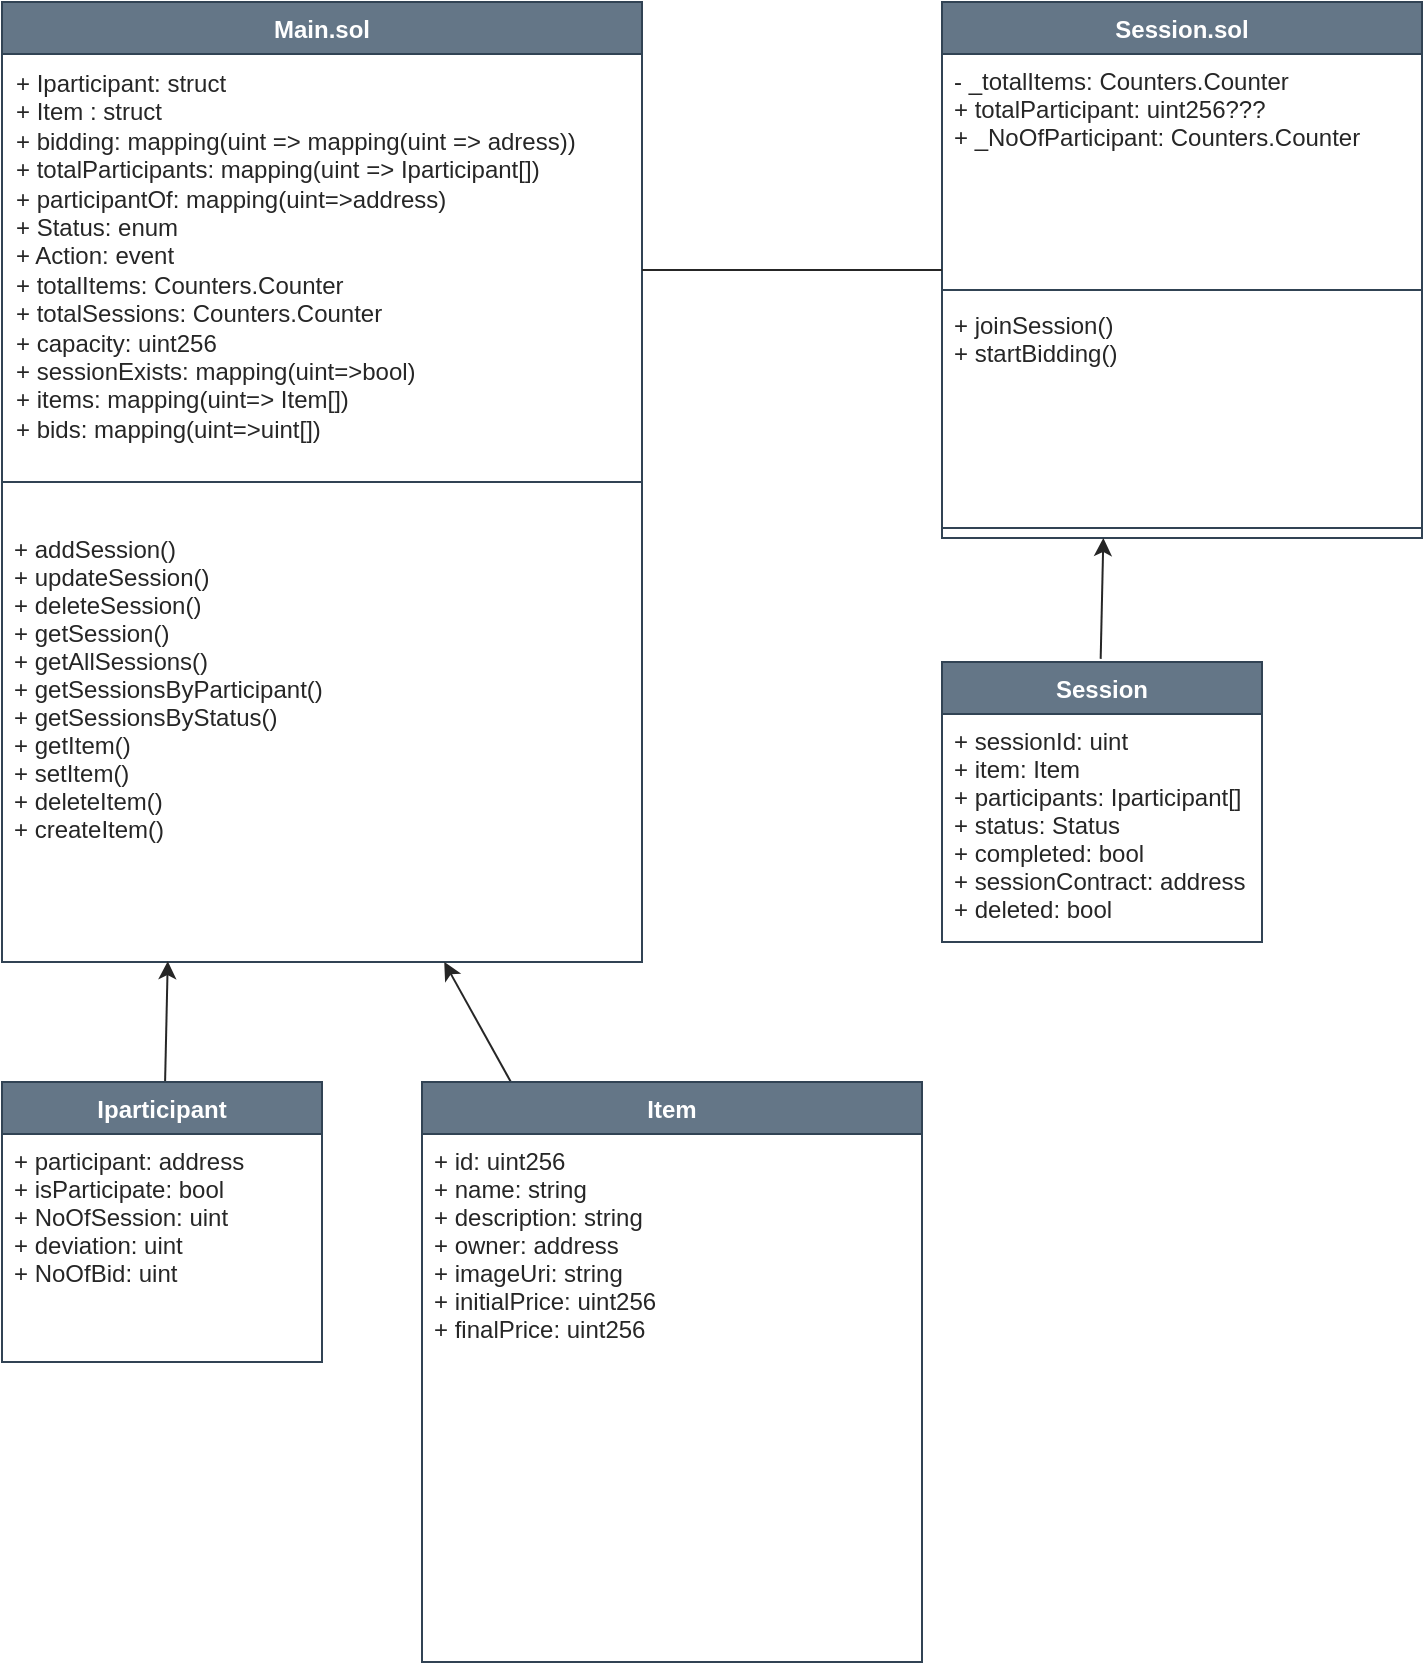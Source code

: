 <mxfile>
    <diagram id="pFDsl6pfXQEPD277YcHR" name="Page-1">
        <mxGraphModel dx="1373" dy="802" grid="1" gridSize="10" guides="1" tooltips="1" connect="1" arrows="1" fold="1" page="1" pageScale="1" pageWidth="850" pageHeight="1100" background="#ffffff" math="0" shadow="0">
            <root>
                <mxCell id="0"/>
                <mxCell id="1" parent="0"/>
                <mxCell id="2" value="Main.sol" style="swimlane;fontStyle=1;align=center;verticalAlign=top;childLayout=stackLayout;horizontal=1;startSize=26;horizontalStack=0;resizeParent=1;resizeParentMax=0;resizeLast=0;collapsible=1;marginBottom=0;fillColor=#647687;strokeColor=#314354;fontColor=#FFFFFF;" parent="1" vertex="1">
                    <mxGeometry x="40" y="40" width="320" height="480" as="geometry">
                        <mxRectangle x="30" y="90" width="100" height="30" as="alternateBounds"/>
                    </mxGeometry>
                </mxCell>
                <mxCell id="3" value="+ Iparticipant: struct&lt;br&gt;+ Item : struct&lt;br&gt;+ bidding: mapping(uint =&amp;gt; mapping(uint =&amp;gt; adress))&lt;br&gt;+ totalParticipants: mapping(uint =&amp;gt; Iparticipant[])&lt;br&gt;+ participantOf: mapping(uint=&amp;gt;address)&lt;br&gt;+ Status: enum&lt;br&gt;+ Action: event&lt;br&gt;+ totalItems: Counters.Counter&lt;br&gt;+ totalSessions: Counters.Counter&lt;br&gt;+ capacity: uint256&lt;br&gt;+ sessionExists: mapping(uint=&amp;gt;bool)&lt;br&gt;+ items: mapping(uint=&amp;gt; Item[])&lt;br&gt;+ bids: mapping(uint=&amp;gt;uint[])" style="text;strokeColor=none;fillColor=none;align=left;verticalAlign=top;spacingLeft=4;spacingRight=4;overflow=hidden;rotatable=0;points=[[0,0.5],[1,0.5]];portConstraint=eastwest;fontColor=#262626;spacing=3;spacingTop=0;html=1;" parent="2" vertex="1">
                    <mxGeometry y="26" width="320" height="194" as="geometry"/>
                </mxCell>
                <mxCell id="4" value="" style="line;strokeWidth=1;fillColor=none;align=left;verticalAlign=middle;spacingTop=-1;spacingLeft=3;spacingRight=3;rotatable=0;labelPosition=right;points=[];portConstraint=eastwest;strokeColor=inherit;" parent="2" vertex="1">
                    <mxGeometry y="220" width="320" height="40" as="geometry"/>
                </mxCell>
                <mxCell id="5" value="+ addSession()&#10;+ updateSession()&#10;+ deleteSession()&#10;+ getSession()&#10;+ getAllSessions()&#10;+ getSessionsByParticipant()&#10;+ getSessionsByStatus()&#10;+ getItem()&#10;+ setItem()&#10;+ deleteItem()&#10;+ createItem()&#10;" style="text;strokeColor=none;fillColor=none;align=left;verticalAlign=top;spacingLeft=4;spacingRight=4;overflow=hidden;rotatable=0;points=[[0,0.5],[1,0.5]];portConstraint=eastwest;fontColor=#262626;" parent="2" vertex="1">
                    <mxGeometry y="260" width="320" height="220" as="geometry"/>
                </mxCell>
                <mxCell id="19" style="edgeStyle=none;html=1;entryX=0.259;entryY=0.998;entryDx=0;entryDy=0;entryPerimeter=0;fontColor=#262626;strokeColor=#262626;" parent="1" source="7" target="5" edge="1">
                    <mxGeometry relative="1" as="geometry"/>
                </mxCell>
                <mxCell id="7" value="Iparticipant" style="swimlane;fontStyle=1;align=center;verticalAlign=top;childLayout=stackLayout;horizontal=1;startSize=26;horizontalStack=0;resizeParent=1;resizeParentMax=0;resizeLast=0;collapsible=1;marginBottom=0;fillColor=#647687;strokeColor=#314354;fontColor=#FFFFFF;" parent="1" vertex="1">
                    <mxGeometry x="40" y="580" width="160" height="140" as="geometry">
                        <mxRectangle x="30" y="90" width="100" height="30" as="alternateBounds"/>
                    </mxGeometry>
                </mxCell>
                <mxCell id="8" value="+ participant: address&#10;+ isParticipate: bool&#10;+ NoOfSession: uint&#10;+ deviation: uint&#10;+ NoOfBid: uint" style="text;strokeColor=none;fillColor=none;align=left;verticalAlign=top;spacingLeft=4;spacingRight=4;overflow=hidden;rotatable=0;points=[[0,0.5],[1,0.5]];portConstraint=eastwest;fontColor=#262626;" parent="7" vertex="1">
                    <mxGeometry y="26" width="160" height="114" as="geometry"/>
                </mxCell>
                <mxCell id="20" style="edgeStyle=none;html=1;fontColor=#262626;strokeColor=#262626;" parent="1" source="12" target="5" edge="1">
                    <mxGeometry relative="1" as="geometry"/>
                </mxCell>
                <mxCell id="12" value="Item" style="swimlane;fontStyle=1;align=center;verticalAlign=top;childLayout=stackLayout;horizontal=1;startSize=26;horizontalStack=0;resizeParent=1;resizeParentMax=0;resizeLast=0;collapsible=1;marginBottom=0;fillColor=#647687;strokeColor=#314354;fontColor=#FFFFFF;" parent="1" vertex="1">
                    <mxGeometry x="250" y="580" width="250" height="290" as="geometry">
                        <mxRectangle x="30" y="90" width="100" height="30" as="alternateBounds"/>
                    </mxGeometry>
                </mxCell>
                <mxCell id="13" value="+ id: uint256&#10;+ name: string&#10;+ description: string&#10;+ owner: address&#10;+ imageUri: string&#10;+ initialPrice: uint256&#10;+ finalPrice: uint256&#10;&#10;" style="text;strokeColor=none;fillColor=none;align=left;verticalAlign=top;spacingLeft=4;spacingRight=4;overflow=hidden;rotatable=0;points=[[0,0.5],[1,0.5]];portConstraint=eastwest;fontColor=#262626;" parent="12" vertex="1">
                    <mxGeometry y="26" width="250" height="264" as="geometry"/>
                </mxCell>
                <mxCell id="14" value="Session.sol" style="swimlane;fontStyle=1;align=center;verticalAlign=top;childLayout=stackLayout;horizontal=1;startSize=26;horizontalStack=0;resizeParent=1;resizeParentMax=0;resizeLast=0;collapsible=1;marginBottom=0;fillColor=#647687;strokeColor=#314354;fontColor=#FFFFFF;" parent="1" vertex="1">
                    <mxGeometry x="510" y="40" width="240" height="268" as="geometry">
                        <mxRectangle x="30" y="90" width="100" height="30" as="alternateBounds"/>
                    </mxGeometry>
                </mxCell>
                <mxCell id="15" value="- _totalItems: Counters.Counter&#10;+ totalParticipant: uint256???&#10;+ _NoOfParticipant: Counters.Counter&#10;" style="text;strokeColor=none;fillColor=none;align=left;verticalAlign=top;spacingLeft=4;spacingRight=4;overflow=hidden;rotatable=0;points=[[0,0.5],[1,0.5]];portConstraint=eastwest;fontColor=#262626;" parent="14" vertex="1">
                    <mxGeometry y="26" width="240" height="114" as="geometry"/>
                </mxCell>
                <mxCell id="18" value="" style="line;strokeWidth=1;fillColor=default;align=left;verticalAlign=middle;spacingTop=-1;spacingLeft=3;spacingRight=3;rotatable=0;labelPosition=right;points=[];portConstraint=eastwest;strokeColor=inherit;fontColor=#262626;html=1;" parent="14" vertex="1">
                    <mxGeometry y="140" width="240" height="8" as="geometry"/>
                </mxCell>
                <mxCell id="17" value="+ joinSession()&#10;+ startBidding()&#10;" style="text;strokeColor=none;fillColor=none;align=left;verticalAlign=top;spacingLeft=4;spacingRight=4;overflow=hidden;rotatable=0;points=[[0,0.5],[1,0.5]];portConstraint=eastwest;fontColor=#262626;" parent="14" vertex="1">
                    <mxGeometry y="148" width="240" height="110" as="geometry"/>
                </mxCell>
                <mxCell id="16" value="" style="line;strokeWidth=1;fillColor=none;align=left;verticalAlign=middle;spacingTop=-1;spacingLeft=3;spacingRight=3;rotatable=0;labelPosition=right;points=[];portConstraint=eastwest;strokeColor=inherit;" parent="14" vertex="1">
                    <mxGeometry y="258" width="240" height="10" as="geometry"/>
                </mxCell>
                <mxCell id="21" value="" style="line;strokeWidth=1;align=left;verticalAlign=middle;spacingTop=-1;spacingLeft=3;spacingRight=3;rotatable=0;labelPosition=right;points=[];portConstraint=eastwest;html=1;fillColor=#262626;strokeColor=#262626;" parent="1" vertex="1">
                    <mxGeometry x="360" y="170" width="150" height="8" as="geometry"/>
                </mxCell>
                <mxCell id="22" value="Session" style="swimlane;fontStyle=1;align=center;verticalAlign=top;childLayout=stackLayout;horizontal=1;startSize=26;horizontalStack=0;resizeParent=1;resizeParentMax=0;resizeLast=0;collapsible=1;marginBottom=0;fillColor=#647687;strokeColor=#314354;fontColor=#FFFFFF;" parent="1" vertex="1">
                    <mxGeometry x="510" y="370" width="160" height="140" as="geometry">
                        <mxRectangle x="30" y="90" width="100" height="30" as="alternateBounds"/>
                    </mxGeometry>
                </mxCell>
                <mxCell id="23" value="+ sessionId: uint&#10;+ item: Item&#10;+ participants: Iparticipant[]&#10;+ status: Status&#10;+ completed: bool&#10;+ sessionContract: address&#10;+ deleted: bool" style="text;strokeColor=none;fillColor=none;align=left;verticalAlign=top;spacingLeft=4;spacingRight=4;overflow=hidden;rotatable=0;points=[[0,0.5],[1,0.5]];portConstraint=eastwest;fontColor=#262626;" parent="22" vertex="1">
                    <mxGeometry y="26" width="160" height="114" as="geometry"/>
                </mxCell>
                <mxCell id="24" style="edgeStyle=none;html=1;entryX=0.259;entryY=0.998;entryDx=0;entryDy=0;entryPerimeter=0;fontColor=#262626;strokeColor=#262626;" parent="1" edge="1">
                    <mxGeometry relative="1" as="geometry">
                        <mxPoint x="589.336" y="368.44" as="sourcePoint"/>
                        <mxPoint x="590.67" y="308.0" as="targetPoint"/>
                    </mxGeometry>
                </mxCell>
            </root>
        </mxGraphModel>
    </diagram>
</mxfile>